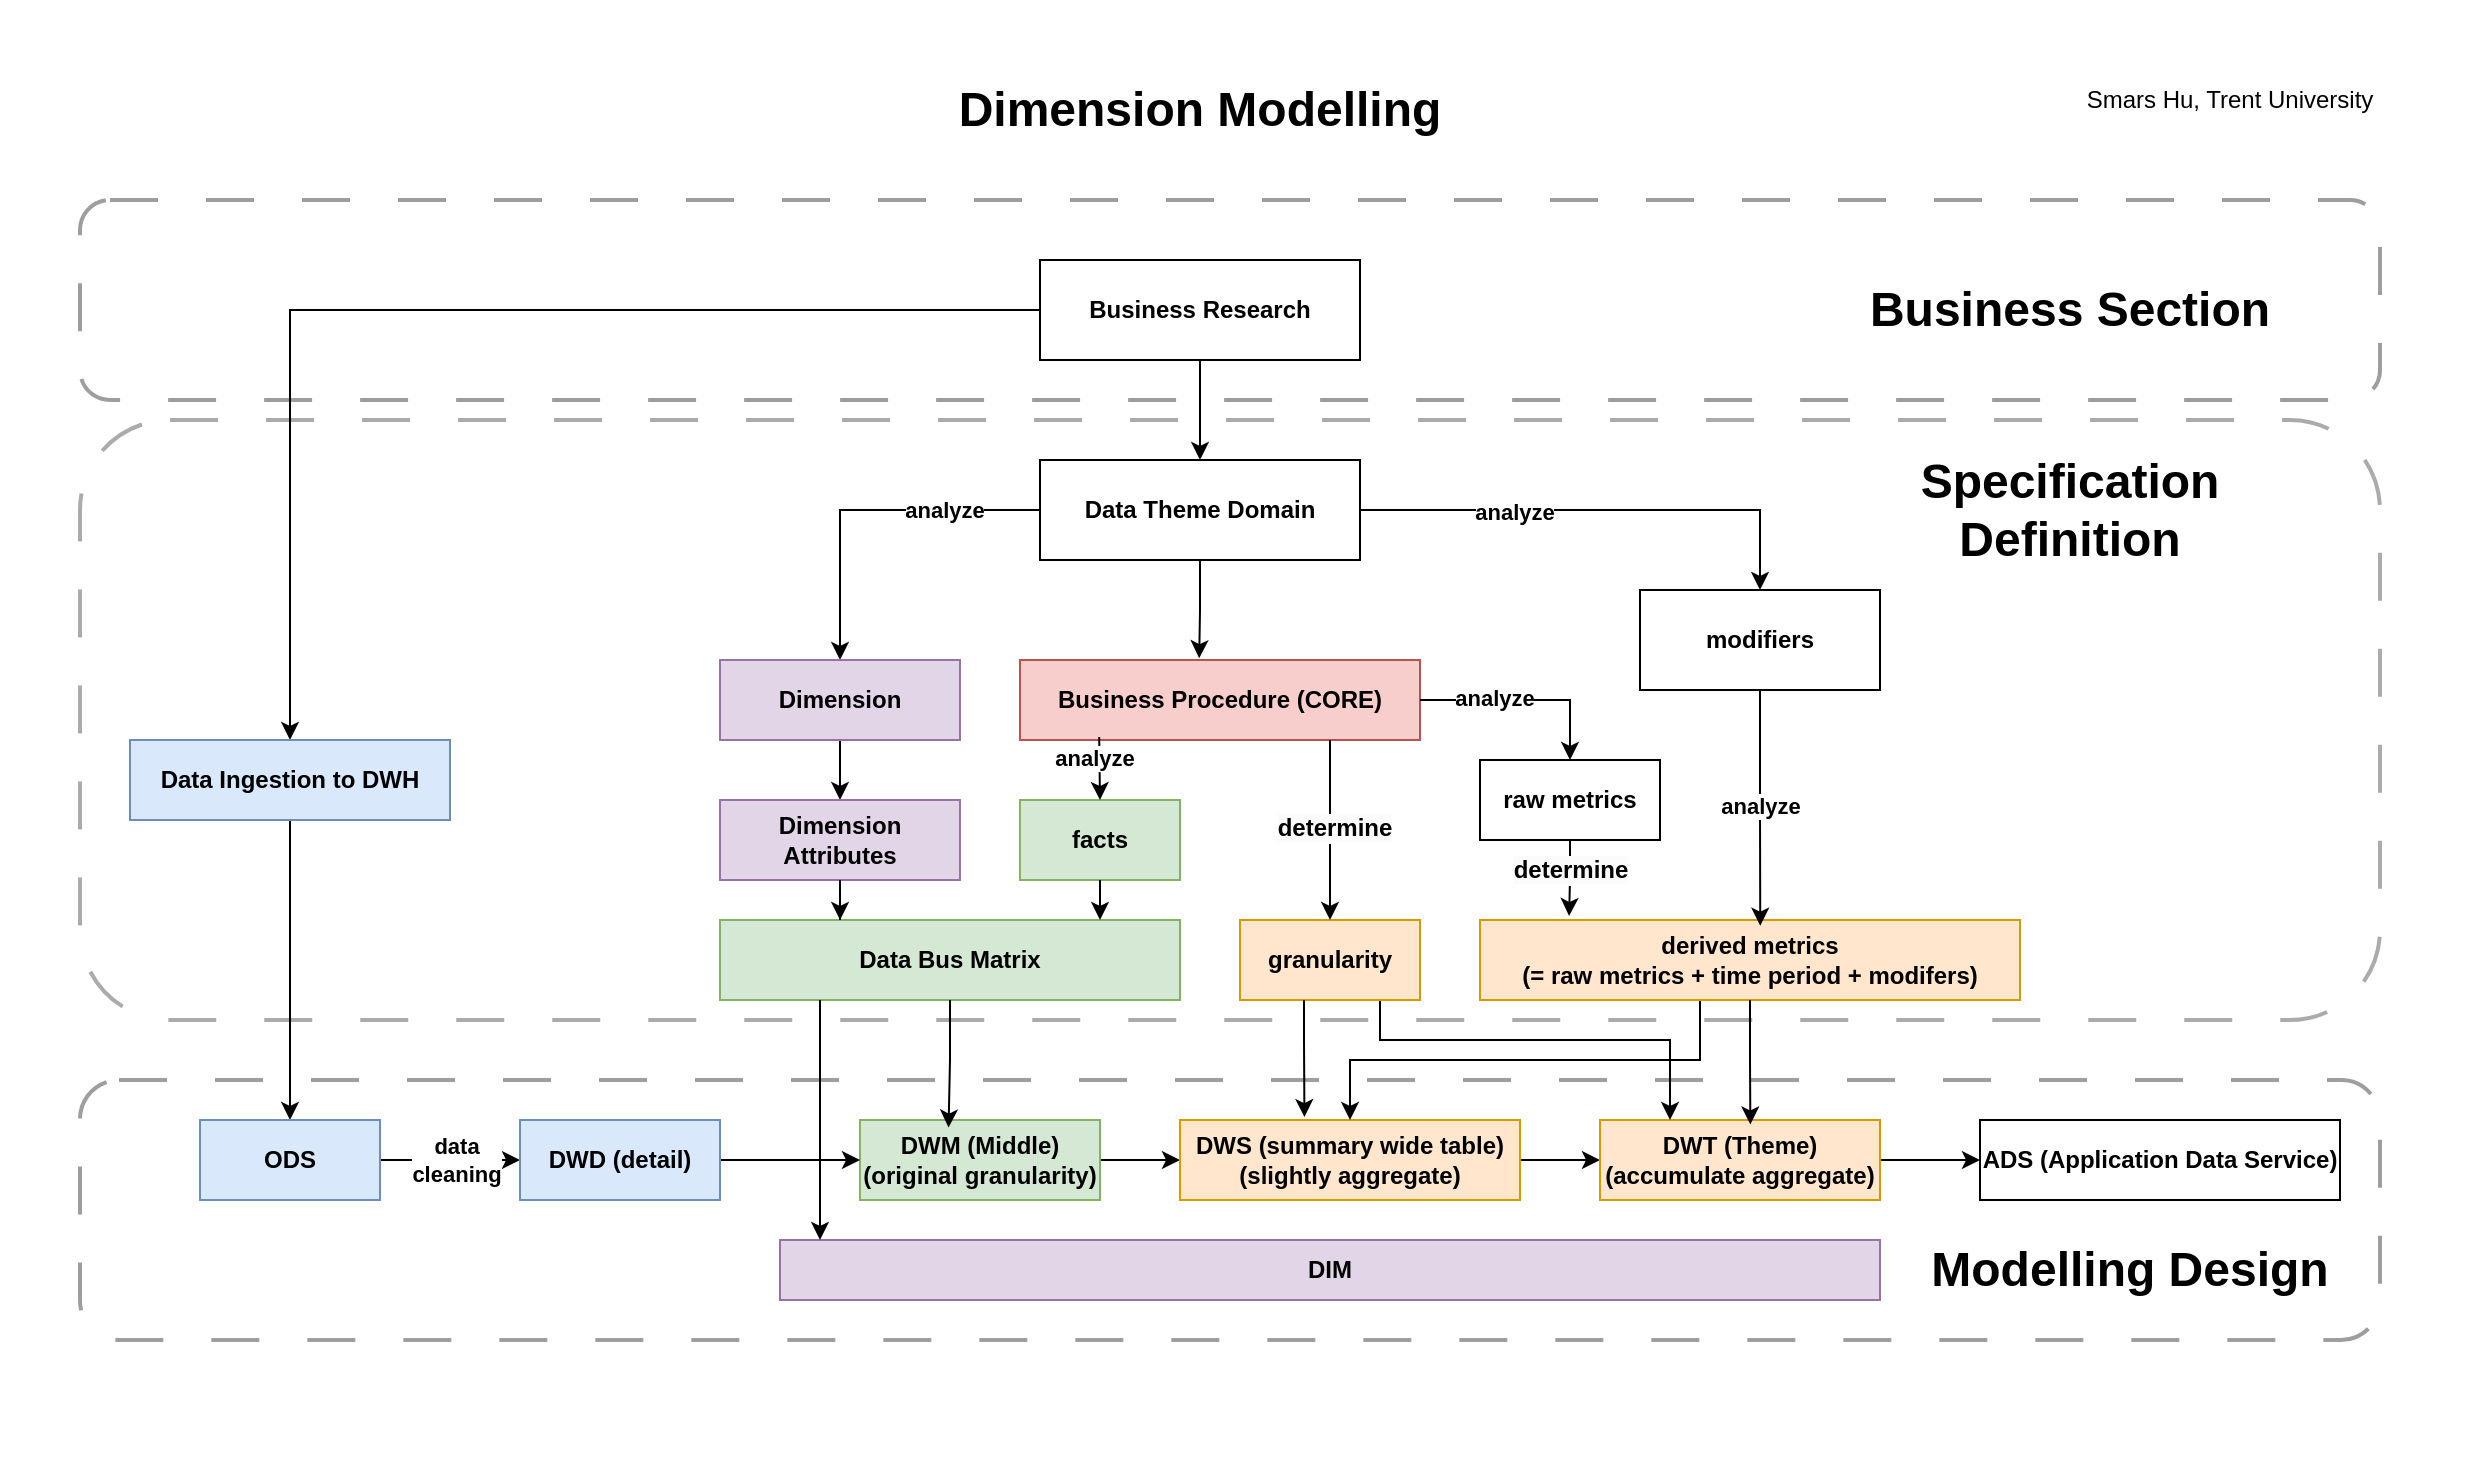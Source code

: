 <mxfile version="26.0.16">
  <diagram name="第 1 页" id="RJeMv567_eEAaHuGsJ60">
    <mxGraphModel dx="2086" dy="1793" grid="1" gridSize="10" guides="1" tooltips="1" connect="1" arrows="1" fold="1" page="1" pageScale="1" pageWidth="827" pageHeight="1169" math="0" shadow="0">
      <root>
        <mxCell id="0" />
        <mxCell id="1" parent="0" />
        <mxCell id="TOQ0E0d8XNPn2ltGTNqP-72" value="" style="rounded=0;whiteSpace=wrap;html=1;fillColor=default;strokeColor=none;" vertex="1" parent="1">
          <mxGeometry x="-230" y="290" width="1240" height="740" as="geometry" />
        </mxCell>
        <mxCell id="TOQ0E0d8XNPn2ltGTNqP-58" value="" style="rounded=1;whiteSpace=wrap;html=1;fillColor=none;dashed=1;dashPattern=12 12;fontStyle=1;strokeWidth=2;glass=0;shadow=0;strokeColor=light-dark(#9E9E9E,#EDEDED);" vertex="1" parent="1">
          <mxGeometry x="-190" y="390" width="1150" height="100" as="geometry" />
        </mxCell>
        <mxCell id="TOQ0E0d8XNPn2ltGTNqP-63" value="" style="rounded=1;whiteSpace=wrap;html=1;fillColor=none;dashed=1;dashPattern=12 12;fontStyle=1;strokeWidth=2;glass=0;shadow=0;strokeColor=#ABABAB;" vertex="1" parent="1">
          <mxGeometry x="-190" y="500" width="1150" height="300" as="geometry" />
        </mxCell>
        <mxCell id="TOQ0E0d8XNPn2ltGTNqP-68" value="" style="rounded=1;whiteSpace=wrap;html=1;fillColor=none;dashed=1;dashPattern=12 12;fontStyle=1;strokeWidth=2;glass=0;shadow=0;strokeColor=#9E9E9E;" vertex="1" parent="1">
          <mxGeometry x="-190" y="830" width="1150" height="130" as="geometry" />
        </mxCell>
        <mxCell id="TOQ0E0d8XNPn2ltGTNqP-2" style="edgeStyle=orthogonalEdgeStyle;rounded=0;orthogonalLoop=1;jettySize=auto;html=1;entryX=0.5;entryY=0;entryDx=0;entryDy=0;fontStyle=1" edge="1" parent="1" source="TOQ0E0d8XNPn2ltGTNqP-1" target="TOQ0E0d8XNPn2ltGTNqP-3">
          <mxGeometry relative="1" as="geometry">
            <mxPoint x="370" y="440" as="targetPoint" />
          </mxGeometry>
        </mxCell>
        <mxCell id="TOQ0E0d8XNPn2ltGTNqP-60" style="edgeStyle=orthogonalEdgeStyle;rounded=0;orthogonalLoop=1;jettySize=auto;html=1;entryX=0.5;entryY=0;entryDx=0;entryDy=0;fontStyle=1" edge="1" parent="1" source="TOQ0E0d8XNPn2ltGTNqP-1" target="TOQ0E0d8XNPn2ltGTNqP-4">
          <mxGeometry relative="1" as="geometry" />
        </mxCell>
        <mxCell id="TOQ0E0d8XNPn2ltGTNqP-1" value="Business Research" style="rounded=0;whiteSpace=wrap;html=1;fontStyle=1" vertex="1" parent="1">
          <mxGeometry x="290" y="420" width="160" height="50" as="geometry" />
        </mxCell>
        <mxCell id="TOQ0E0d8XNPn2ltGTNqP-6" style="edgeStyle=orthogonalEdgeStyle;rounded=0;orthogonalLoop=1;jettySize=auto;html=1;entryX=0.5;entryY=0;entryDx=0;entryDy=0;fontStyle=1" edge="1" parent="1" source="TOQ0E0d8XNPn2ltGTNqP-3" target="TOQ0E0d8XNPn2ltGTNqP-5">
          <mxGeometry relative="1" as="geometry" />
        </mxCell>
        <mxCell id="TOQ0E0d8XNPn2ltGTNqP-3" value="Data Ingestion to DWH" style="rounded=0;whiteSpace=wrap;html=1;fillColor=#dae8fc;strokeColor=#6c8ebf;fontStyle=1" vertex="1" parent="1">
          <mxGeometry x="-165" y="660" width="160" height="40" as="geometry" />
        </mxCell>
        <mxCell id="TOQ0E0d8XNPn2ltGTNqP-9" style="edgeStyle=orthogonalEdgeStyle;rounded=0;orthogonalLoop=1;jettySize=auto;html=1;entryX=0.5;entryY=0;entryDx=0;entryDy=0;fontStyle=1" edge="1" parent="1" source="TOQ0E0d8XNPn2ltGTNqP-4" target="TOQ0E0d8XNPn2ltGTNqP-7">
          <mxGeometry relative="1" as="geometry" />
        </mxCell>
        <mxCell id="TOQ0E0d8XNPn2ltGTNqP-56" value="analyze" style="edgeLabel;html=1;align=center;verticalAlign=middle;resizable=0;points=[];fontStyle=1" vertex="1" connectable="0" parent="TOQ0E0d8XNPn2ltGTNqP-9">
          <mxGeometry x="-0.454" relative="1" as="geometry">
            <mxPoint as="offset" />
          </mxGeometry>
        </mxCell>
        <mxCell id="TOQ0E0d8XNPn2ltGTNqP-34" style="edgeStyle=orthogonalEdgeStyle;rounded=0;orthogonalLoop=1;jettySize=auto;html=1;entryX=0.5;entryY=0;entryDx=0;entryDy=0;fontStyle=1" edge="1" parent="1" source="TOQ0E0d8XNPn2ltGTNqP-4" target="TOQ0E0d8XNPn2ltGTNqP-33">
          <mxGeometry relative="1" as="geometry" />
        </mxCell>
        <mxCell id="TOQ0E0d8XNPn2ltGTNqP-55" value="analyze" style="edgeLabel;html=1;align=center;verticalAlign=middle;resizable=0;points=[];fontStyle=1" vertex="1" connectable="0" parent="TOQ0E0d8XNPn2ltGTNqP-34">
          <mxGeometry x="-0.363" y="-1" relative="1" as="geometry">
            <mxPoint as="offset" />
          </mxGeometry>
        </mxCell>
        <mxCell id="TOQ0E0d8XNPn2ltGTNqP-4" value="Data Theme Domain" style="rounded=0;whiteSpace=wrap;html=1;fontStyle=1" vertex="1" parent="1">
          <mxGeometry x="290" y="520" width="160" height="50" as="geometry" />
        </mxCell>
        <mxCell id="TOQ0E0d8XNPn2ltGTNqP-25" style="edgeStyle=orthogonalEdgeStyle;rounded=0;orthogonalLoop=1;jettySize=auto;html=1;entryX=0;entryY=0.5;entryDx=0;entryDy=0;fontStyle=1" edge="1" parent="1" source="TOQ0E0d8XNPn2ltGTNqP-5" target="TOQ0E0d8XNPn2ltGTNqP-24">
          <mxGeometry relative="1" as="geometry" />
        </mxCell>
        <mxCell id="TOQ0E0d8XNPn2ltGTNqP-53" value="data&lt;div&gt;cleaning&lt;/div&gt;" style="edgeLabel;html=1;align=center;verticalAlign=middle;resizable=0;points=[];fontStyle=1" vertex="1" connectable="0" parent="TOQ0E0d8XNPn2ltGTNqP-25">
          <mxGeometry x="0.081" relative="1" as="geometry">
            <mxPoint as="offset" />
          </mxGeometry>
        </mxCell>
        <mxCell id="TOQ0E0d8XNPn2ltGTNqP-5" value="ODS" style="rounded=0;whiteSpace=wrap;html=1;fillColor=#dae8fc;strokeColor=#6c8ebf;fontStyle=1" vertex="1" parent="1">
          <mxGeometry x="-130" y="850" width="90" height="40" as="geometry" />
        </mxCell>
        <mxCell id="TOQ0E0d8XNPn2ltGTNqP-11" style="edgeStyle=orthogonalEdgeStyle;rounded=0;orthogonalLoop=1;jettySize=auto;html=1;entryX=0.5;entryY=0;entryDx=0;entryDy=0;fontStyle=1" edge="1" parent="1" source="TOQ0E0d8XNPn2ltGTNqP-7" target="TOQ0E0d8XNPn2ltGTNqP-10">
          <mxGeometry relative="1" as="geometry" />
        </mxCell>
        <mxCell id="TOQ0E0d8XNPn2ltGTNqP-7" value="Dimension" style="rounded=0;whiteSpace=wrap;html=1;fillColor=#e1d5e7;strokeColor=#9673a6;fontStyle=1" vertex="1" parent="1">
          <mxGeometry x="130" y="620" width="120" height="40" as="geometry" />
        </mxCell>
        <mxCell id="TOQ0E0d8XNPn2ltGTNqP-8" value="&lt;span&gt;Business Procedure (CORE)&lt;/span&gt;" style="rounded=0;whiteSpace=wrap;html=1;fillColor=#f8cecc;strokeColor=#b85450;fontStyle=1" vertex="1" parent="1">
          <mxGeometry x="280" y="620" width="200" height="40" as="geometry" />
        </mxCell>
        <mxCell id="TOQ0E0d8XNPn2ltGTNqP-10" value="Dimension&lt;div&gt;Attributes&lt;/div&gt;" style="rounded=0;whiteSpace=wrap;html=1;fillColor=#e1d5e7;strokeColor=#9673a6;fontStyle=1" vertex="1" parent="1">
          <mxGeometry x="130" y="690" width="120" height="40" as="geometry" />
        </mxCell>
        <mxCell id="TOQ0E0d8XNPn2ltGTNqP-38" style="edgeStyle=orthogonalEdgeStyle;rounded=0;orthogonalLoop=1;jettySize=auto;html=1;entryX=0.165;entryY=-0.05;entryDx=0;entryDy=0;entryPerimeter=0;fontStyle=1" edge="1" parent="1" source="TOQ0E0d8XNPn2ltGTNqP-12" target="TOQ0E0d8XNPn2ltGTNqP-32">
          <mxGeometry relative="1" as="geometry">
            <mxPoint x="555" y="720" as="targetPoint" />
            <Array as="points" />
          </mxGeometry>
        </mxCell>
        <mxCell id="TOQ0E0d8XNPn2ltGTNqP-45" value="&lt;span style=&quot;font-size: 12px; text-wrap-mode: wrap; background-color: rgb(251, 251, 251);&quot;&gt;determine&lt;/span&gt;" style="edgeLabel;html=1;align=center;verticalAlign=middle;resizable=0;points=[];fontStyle=1" vertex="1" connectable="0" parent="TOQ0E0d8XNPn2ltGTNqP-38">
          <mxGeometry x="-0.222" relative="1" as="geometry">
            <mxPoint as="offset" />
          </mxGeometry>
        </mxCell>
        <mxCell id="TOQ0E0d8XNPn2ltGTNqP-12" value="raw metrics" style="rounded=0;whiteSpace=wrap;html=1;fontStyle=1" vertex="1" parent="1">
          <mxGeometry x="510" y="670" width="90" height="40" as="geometry" />
        </mxCell>
        <mxCell id="TOQ0E0d8XNPn2ltGTNqP-13" value="facts" style="rounded=0;whiteSpace=wrap;html=1;fillColor=#d5e8d4;strokeColor=#82b366;fontStyle=1" vertex="1" parent="1">
          <mxGeometry x="280" y="690" width="80" height="40" as="geometry" />
        </mxCell>
        <mxCell id="TOQ0E0d8XNPn2ltGTNqP-14" value="" style="endArrow=classic;html=1;rounded=0;entryX=0.5;entryY=0;entryDx=0;entryDy=0;exitX=0.198;exitY=0.962;exitDx=0;exitDy=0;exitPerimeter=0;fontStyle=1" edge="1" parent="1" source="TOQ0E0d8XNPn2ltGTNqP-8" target="TOQ0E0d8XNPn2ltGTNqP-13">
          <mxGeometry width="50" height="50" relative="1" as="geometry">
            <mxPoint x="320" y="680" as="sourcePoint" />
            <mxPoint x="370" y="630" as="targetPoint" />
            <Array as="points" />
          </mxGeometry>
        </mxCell>
        <mxCell id="TOQ0E0d8XNPn2ltGTNqP-57" value="analyze" style="edgeLabel;html=1;align=center;verticalAlign=middle;resizable=0;points=[];fontStyle=1" vertex="1" connectable="0" parent="TOQ0E0d8XNPn2ltGTNqP-14">
          <mxGeometry x="-0.359" y="-3" relative="1" as="geometry">
            <mxPoint as="offset" />
          </mxGeometry>
        </mxCell>
        <mxCell id="TOQ0E0d8XNPn2ltGTNqP-15" value="" style="endArrow=classic;html=1;rounded=0;entryX=0.5;entryY=0;entryDx=0;entryDy=0;exitX=1;exitY=0.5;exitDx=0;exitDy=0;fontStyle=1" edge="1" parent="1" source="TOQ0E0d8XNPn2ltGTNqP-8" target="TOQ0E0d8XNPn2ltGTNqP-12">
          <mxGeometry width="50" height="50" relative="1" as="geometry">
            <mxPoint x="440" y="680" as="sourcePoint" />
            <mxPoint x="330" y="720" as="targetPoint" />
            <Array as="points">
              <mxPoint x="555" y="640" />
            </Array>
          </mxGeometry>
        </mxCell>
        <mxCell id="TOQ0E0d8XNPn2ltGTNqP-43" value="analyze" style="edgeLabel;html=1;align=center;verticalAlign=middle;resizable=0;points=[];fontStyle=1" vertex="1" connectable="0" parent="TOQ0E0d8XNPn2ltGTNqP-15">
          <mxGeometry x="-0.309" y="1" relative="1" as="geometry">
            <mxPoint as="offset" />
          </mxGeometry>
        </mxCell>
        <mxCell id="TOQ0E0d8XNPn2ltGTNqP-17" style="edgeStyle=orthogonalEdgeStyle;rounded=0;orthogonalLoop=1;jettySize=auto;html=1;entryX=0.448;entryY=-0.022;entryDx=0;entryDy=0;entryPerimeter=0;fontStyle=1" edge="1" parent="1" source="TOQ0E0d8XNPn2ltGTNqP-4" target="TOQ0E0d8XNPn2ltGTNqP-8">
          <mxGeometry relative="1" as="geometry" />
        </mxCell>
        <mxCell id="TOQ0E0d8XNPn2ltGTNqP-18" value="Data Bus Matrix" style="rounded=0;whiteSpace=wrap;html=1;fillColor=#d5e8d4;strokeColor=#82b366;fontStyle=1" vertex="1" parent="1">
          <mxGeometry x="130" y="750" width="230" height="40" as="geometry" />
        </mxCell>
        <mxCell id="TOQ0E0d8XNPn2ltGTNqP-20" style="edgeStyle=orthogonalEdgeStyle;rounded=0;orthogonalLoop=1;jettySize=auto;html=1;fontStyle=1" edge="1" parent="1" source="TOQ0E0d8XNPn2ltGTNqP-13">
          <mxGeometry relative="1" as="geometry">
            <mxPoint x="320" y="750" as="targetPoint" />
          </mxGeometry>
        </mxCell>
        <mxCell id="TOQ0E0d8XNPn2ltGTNqP-21" style="edgeStyle=orthogonalEdgeStyle;rounded=0;orthogonalLoop=1;jettySize=auto;html=1;entryX=0.261;entryY=0;entryDx=0;entryDy=0;entryPerimeter=0;fontStyle=1" edge="1" parent="1" source="TOQ0E0d8XNPn2ltGTNqP-10" target="TOQ0E0d8XNPn2ltGTNqP-18">
          <mxGeometry relative="1" as="geometry" />
        </mxCell>
        <mxCell id="TOQ0E0d8XNPn2ltGTNqP-50" style="edgeStyle=orthogonalEdgeStyle;rounded=0;orthogonalLoop=1;jettySize=auto;html=1;entryX=0;entryY=0.5;entryDx=0;entryDy=0;fontStyle=1" edge="1" parent="1" source="TOQ0E0d8XNPn2ltGTNqP-22" target="TOQ0E0d8XNPn2ltGTNqP-27">
          <mxGeometry relative="1" as="geometry" />
        </mxCell>
        <mxCell id="TOQ0E0d8XNPn2ltGTNqP-22" value="DWM (Middle)&lt;br&gt;(original granularity)" style="rounded=0;whiteSpace=wrap;html=1;fillColor=#d5e8d4;strokeColor=#82b366;fontStyle=1" vertex="1" parent="1">
          <mxGeometry x="200" y="850" width="120" height="40" as="geometry" />
        </mxCell>
        <mxCell id="TOQ0E0d8XNPn2ltGTNqP-23" value="DIM" style="rounded=0;whiteSpace=wrap;html=1;fillColor=#e1d5e7;strokeColor=#9673a6;fontStyle=1" vertex="1" parent="1">
          <mxGeometry x="160" y="910" width="550" height="30" as="geometry" />
        </mxCell>
        <mxCell id="TOQ0E0d8XNPn2ltGTNqP-26" style="edgeStyle=orthogonalEdgeStyle;rounded=0;orthogonalLoop=1;jettySize=auto;html=1;entryX=0;entryY=0.5;entryDx=0;entryDy=0;fontStyle=1" edge="1" parent="1" source="TOQ0E0d8XNPn2ltGTNqP-24" target="TOQ0E0d8XNPn2ltGTNqP-22">
          <mxGeometry relative="1" as="geometry" />
        </mxCell>
        <mxCell id="TOQ0E0d8XNPn2ltGTNqP-24" value="DWD (detail)" style="rounded=0;whiteSpace=wrap;html=1;fillColor=#dae8fc;strokeColor=#6c8ebf;fontStyle=1" vertex="1" parent="1">
          <mxGeometry x="30" y="850" width="100" height="40" as="geometry" />
        </mxCell>
        <mxCell id="TOQ0E0d8XNPn2ltGTNqP-51" style="edgeStyle=orthogonalEdgeStyle;rounded=0;orthogonalLoop=1;jettySize=auto;html=1;entryX=0;entryY=0.5;entryDx=0;entryDy=0;fontStyle=1" edge="1" parent="1" source="TOQ0E0d8XNPn2ltGTNqP-27" target="TOQ0E0d8XNPn2ltGTNqP-31">
          <mxGeometry relative="1" as="geometry" />
        </mxCell>
        <mxCell id="TOQ0E0d8XNPn2ltGTNqP-27" value="DWS (summary wide table)&lt;div&gt;(slightly aggregate)&lt;/div&gt;" style="rounded=0;whiteSpace=wrap;html=1;fillColor=#ffe6cc;strokeColor=#d79b00;fontStyle=1" vertex="1" parent="1">
          <mxGeometry x="360" y="850" width="170" height="40" as="geometry" />
        </mxCell>
        <mxCell id="TOQ0E0d8XNPn2ltGTNqP-28" style="edgeStyle=orthogonalEdgeStyle;rounded=0;orthogonalLoop=1;jettySize=auto;html=1;fontStyle=1" edge="1" parent="1" source="TOQ0E0d8XNPn2ltGTNqP-18">
          <mxGeometry relative="1" as="geometry">
            <mxPoint x="180" y="910" as="targetPoint" />
            <Array as="points">
              <mxPoint x="180" y="850" />
              <mxPoint x="180" y="850" />
            </Array>
          </mxGeometry>
        </mxCell>
        <mxCell id="TOQ0E0d8XNPn2ltGTNqP-62" style="edgeStyle=orthogonalEdgeStyle;rounded=0;orthogonalLoop=1;jettySize=auto;html=1;fontStyle=1" edge="1" parent="1" source="TOQ0E0d8XNPn2ltGTNqP-31" target="TOQ0E0d8XNPn2ltGTNqP-61">
          <mxGeometry relative="1" as="geometry" />
        </mxCell>
        <mxCell id="TOQ0E0d8XNPn2ltGTNqP-31" value="DWT (Theme)&lt;br&gt;(accumulate aggregate)" style="rounded=0;whiteSpace=wrap;html=1;fillColor=#ffe6cc;strokeColor=#d79b00;fontStyle=1" vertex="1" parent="1">
          <mxGeometry x="570" y="850" width="140" height="40" as="geometry" />
        </mxCell>
        <mxCell id="TOQ0E0d8XNPn2ltGTNqP-47" style="edgeStyle=orthogonalEdgeStyle;rounded=0;orthogonalLoop=1;jettySize=auto;html=1;entryX=0.5;entryY=0;entryDx=0;entryDy=0;fontStyle=1" edge="1" parent="1" source="TOQ0E0d8XNPn2ltGTNqP-32" target="TOQ0E0d8XNPn2ltGTNqP-27">
          <mxGeometry relative="1" as="geometry">
            <Array as="points">
              <mxPoint x="620" y="820" />
              <mxPoint x="445" y="820" />
            </Array>
          </mxGeometry>
        </mxCell>
        <mxCell id="TOQ0E0d8XNPn2ltGTNqP-32" value="derived metrics&lt;div&gt;(= raw metrics + time period + modifers)&lt;/div&gt;" style="rounded=0;whiteSpace=wrap;html=1;fillColor=#ffe6cc;strokeColor=#d79b00;fontStyle=1" vertex="1" parent="1">
          <mxGeometry x="510" y="750" width="270" height="40" as="geometry" />
        </mxCell>
        <mxCell id="TOQ0E0d8XNPn2ltGTNqP-33" value="modifiers" style="rounded=0;whiteSpace=wrap;html=1;fontStyle=1" vertex="1" parent="1">
          <mxGeometry x="590" y="585" width="120" height="50" as="geometry" />
        </mxCell>
        <mxCell id="TOQ0E0d8XNPn2ltGTNqP-35" style="edgeStyle=orthogonalEdgeStyle;rounded=0;orthogonalLoop=1;jettySize=auto;html=1;entryX=0.519;entryY=0.071;entryDx=0;entryDy=0;entryPerimeter=0;fontStyle=1" edge="1" parent="1" source="TOQ0E0d8XNPn2ltGTNqP-33" target="TOQ0E0d8XNPn2ltGTNqP-32">
          <mxGeometry relative="1" as="geometry" />
        </mxCell>
        <mxCell id="TOQ0E0d8XNPn2ltGTNqP-44" value="analyze" style="edgeLabel;html=1;align=center;verticalAlign=middle;resizable=0;points=[];fontStyle=1" vertex="1" connectable="0" parent="TOQ0E0d8XNPn2ltGTNqP-35">
          <mxGeometry x="-0.018" relative="1" as="geometry">
            <mxPoint as="offset" />
          </mxGeometry>
        </mxCell>
        <mxCell id="TOQ0E0d8XNPn2ltGTNqP-37" style="edgeStyle=orthogonalEdgeStyle;rounded=0;orthogonalLoop=1;jettySize=auto;html=1;entryX=0.537;entryY=0.056;entryDx=0;entryDy=0;entryPerimeter=0;fontStyle=1" edge="1" parent="1" source="TOQ0E0d8XNPn2ltGTNqP-32" target="TOQ0E0d8XNPn2ltGTNqP-31">
          <mxGeometry relative="1" as="geometry" />
        </mxCell>
        <mxCell id="TOQ0E0d8XNPn2ltGTNqP-48" style="edgeStyle=orthogonalEdgeStyle;rounded=0;orthogonalLoop=1;jettySize=auto;html=1;entryX=0.25;entryY=0;entryDx=0;entryDy=0;fontStyle=1" edge="1" parent="1" source="TOQ0E0d8XNPn2ltGTNqP-39" target="TOQ0E0d8XNPn2ltGTNqP-31">
          <mxGeometry relative="1" as="geometry">
            <Array as="points">
              <mxPoint x="460" y="810" />
              <mxPoint x="605" y="810" />
            </Array>
          </mxGeometry>
        </mxCell>
        <mxCell id="TOQ0E0d8XNPn2ltGTNqP-39" value="granularity" style="rounded=0;whiteSpace=wrap;html=1;fillColor=#ffe6cc;strokeColor=#d79b00;fontStyle=1" vertex="1" parent="1">
          <mxGeometry x="390" y="750" width="90" height="40" as="geometry" />
        </mxCell>
        <mxCell id="TOQ0E0d8XNPn2ltGTNqP-40" value="" style="endArrow=classic;html=1;rounded=0;entryX=0.5;entryY=0;entryDx=0;entryDy=0;fontStyle=1" edge="1" parent="1" target="TOQ0E0d8XNPn2ltGTNqP-39">
          <mxGeometry width="50" height="50" relative="1" as="geometry">
            <mxPoint x="435" y="660" as="sourcePoint" />
            <mxPoint x="480" y="610" as="targetPoint" />
          </mxGeometry>
        </mxCell>
        <mxCell id="TOQ0E0d8XNPn2ltGTNqP-42" value="&lt;span style=&quot;font-size: 12px; text-wrap-mode: wrap; background-color: rgb(251, 251, 251);&quot;&gt;determine&lt;/span&gt;" style="edgeLabel;html=1;align=center;verticalAlign=middle;resizable=0;points=[];fontStyle=1" vertex="1" connectable="0" parent="TOQ0E0d8XNPn2ltGTNqP-40">
          <mxGeometry x="-0.032" y="2" relative="1" as="geometry">
            <mxPoint as="offset" />
          </mxGeometry>
        </mxCell>
        <mxCell id="TOQ0E0d8XNPn2ltGTNqP-41" style="edgeStyle=orthogonalEdgeStyle;rounded=0;orthogonalLoop=1;jettySize=auto;html=1;entryX=0.366;entryY=-0.036;entryDx=0;entryDy=0;entryPerimeter=0;fontStyle=1" edge="1" parent="1" source="TOQ0E0d8XNPn2ltGTNqP-39" target="TOQ0E0d8XNPn2ltGTNqP-27">
          <mxGeometry relative="1" as="geometry">
            <Array as="points">
              <mxPoint x="422" y="810" />
              <mxPoint x="422" y="810" />
            </Array>
          </mxGeometry>
        </mxCell>
        <mxCell id="TOQ0E0d8XNPn2ltGTNqP-49" style="edgeStyle=orthogonalEdgeStyle;rounded=0;orthogonalLoop=1;jettySize=auto;html=1;entryX=0.369;entryY=0.094;entryDx=0;entryDy=0;entryPerimeter=0;fontStyle=1" edge="1" parent="1" source="TOQ0E0d8XNPn2ltGTNqP-18" target="TOQ0E0d8XNPn2ltGTNqP-22">
          <mxGeometry relative="1" as="geometry" />
        </mxCell>
        <mxCell id="TOQ0E0d8XNPn2ltGTNqP-61" value="ADS (Application Data Service)" style="rounded=0;whiteSpace=wrap;html=1;fontStyle=1" vertex="1" parent="1">
          <mxGeometry x="760" y="850" width="180" height="40" as="geometry" />
        </mxCell>
        <mxCell id="TOQ0E0d8XNPn2ltGTNqP-69" value="&lt;font style=&quot;font-size: 24px;&quot;&gt;&lt;b&gt;Business Section&lt;/b&gt;&lt;/font&gt;" style="text;html=1;align=center;verticalAlign=middle;whiteSpace=wrap;rounded=0;" vertex="1" parent="1">
          <mxGeometry x="680" y="430" width="250" height="30" as="geometry" />
        </mxCell>
        <mxCell id="TOQ0E0d8XNPn2ltGTNqP-70" value="&lt;font style=&quot;font-size: 24px;&quot;&gt;&lt;b&gt;Specification Definition&lt;/b&gt;&lt;/font&gt;" style="text;html=1;align=center;verticalAlign=middle;whiteSpace=wrap;rounded=0;" vertex="1" parent="1">
          <mxGeometry x="680" y="530" width="250" height="30" as="geometry" />
        </mxCell>
        <mxCell id="TOQ0E0d8XNPn2ltGTNqP-71" value="&lt;font style=&quot;font-size: 24px;&quot;&gt;&lt;b&gt;Modelling Design&lt;/b&gt;&lt;/font&gt;" style="text;html=1;align=center;verticalAlign=middle;whiteSpace=wrap;rounded=0;" vertex="1" parent="1">
          <mxGeometry x="710" y="910" width="250" height="30" as="geometry" />
        </mxCell>
        <mxCell id="TOQ0E0d8XNPn2ltGTNqP-73" value="" style="shape=image;html=1;verticalAlign=top;verticalLabelPosition=bottom;labelBackgroundColor=#ffffff;imageAspect=0;aspect=fixed;image=https://cdn0.iconfinder.com/data/icons/google-material-design-3-0/48/ic_copyright_48px-128.png" vertex="1" parent="1">
          <mxGeometry x="790" y="330" width="20" height="20" as="geometry" />
        </mxCell>
        <mxCell id="TOQ0E0d8XNPn2ltGTNqP-74" value="&amp;nbsp; &amp;nbsp;Smars Hu, Trent University" style="text;html=1;align=center;verticalAlign=middle;whiteSpace=wrap;rounded=0;" vertex="1" parent="1">
          <mxGeometry x="800" y="325" width="160" height="30" as="geometry" />
        </mxCell>
        <mxCell id="TOQ0E0d8XNPn2ltGTNqP-75" value="&lt;font style=&quot;font-size: 24px;&quot;&gt;&lt;b&gt;Dimension Modelling&lt;/b&gt;&lt;/font&gt;" style="text;html=1;align=center;verticalAlign=middle;whiteSpace=wrap;rounded=0;" vertex="1" parent="1">
          <mxGeometry x="245" y="330" width="250" height="30" as="geometry" />
        </mxCell>
      </root>
    </mxGraphModel>
  </diagram>
</mxfile>

